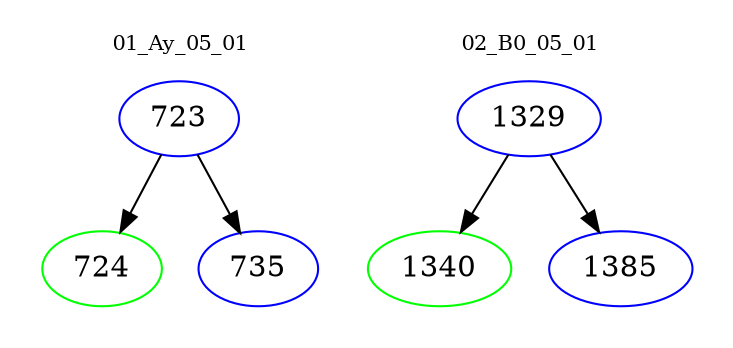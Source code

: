 digraph{
subgraph cluster_0 {
color = white
label = "01_Ay_05_01";
fontsize=10;
T0_723 [label="723", color="blue"]
T0_723 -> T0_724 [color="black"]
T0_724 [label="724", color="green"]
T0_723 -> T0_735 [color="black"]
T0_735 [label="735", color="blue"]
}
subgraph cluster_1 {
color = white
label = "02_B0_05_01";
fontsize=10;
T1_1329 [label="1329", color="blue"]
T1_1329 -> T1_1340 [color="black"]
T1_1340 [label="1340", color="green"]
T1_1329 -> T1_1385 [color="black"]
T1_1385 [label="1385", color="blue"]
}
}
